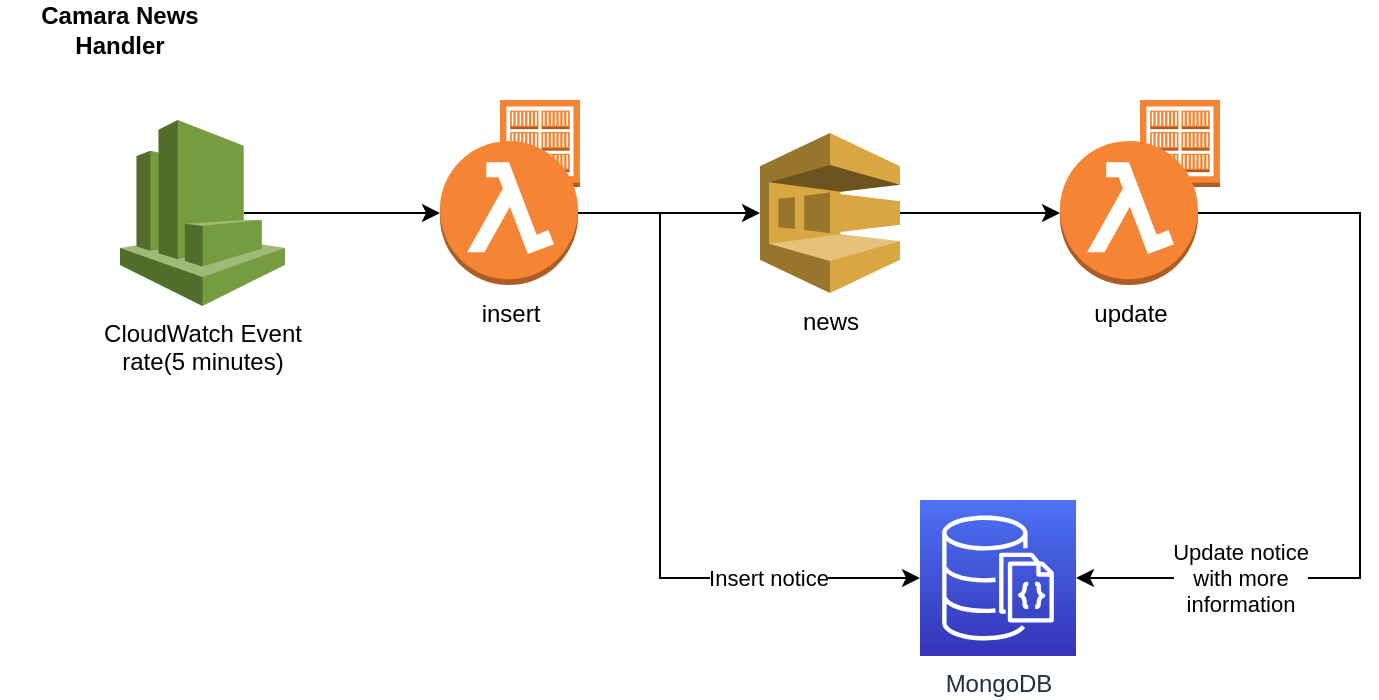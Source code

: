 <mxfile version="20.6.2" type="device"><diagram id="nViSKtCmFMtkrNA8wNJ9" name="Página-1"><mxGraphModel dx="946" dy="496" grid="1" gridSize="10" guides="1" tooltips="1" connect="1" arrows="1" fold="1" page="1" pageScale="1" pageWidth="827" pageHeight="1169" math="0" shadow="0"><root><mxCell id="0"/><mxCell id="1" parent="0"/><mxCell id="ZgrDqMrCrx2017h8_6gv-13" value="" style="outlineConnect=0;dashed=0;verticalLabelPosition=bottom;verticalAlign=top;align=center;html=1;shape=mxgraph.aws3.ecr_registry;fillColor=#F58534;gradientColor=none;" vertex="1" parent="1"><mxGeometry x="600" y="70" width="40" height="43.5" as="geometry"/></mxCell><mxCell id="ZgrDqMrCrx2017h8_6gv-1" value="" style="outlineConnect=0;dashed=0;verticalLabelPosition=bottom;verticalAlign=top;align=center;html=1;shape=mxgraph.aws3.ecr_registry;fillColor=#F58534;gradientColor=none;" vertex="1" parent="1"><mxGeometry x="280" y="70" width="40" height="43.5" as="geometry"/></mxCell><mxCell id="ZgrDqMrCrx2017h8_6gv-9" style="edgeStyle=orthogonalEdgeStyle;rounded=0;orthogonalLoop=1;jettySize=auto;html=1;exitX=1;exitY=0.5;exitDx=0;exitDy=0;exitPerimeter=0;" edge="1" parent="1" source="ZgrDqMrCrx2017h8_6gv-2" target="ZgrDqMrCrx2017h8_6gv-3"><mxGeometry relative="1" as="geometry"/></mxCell><mxCell id="ZgrDqMrCrx2017h8_6gv-11" style="edgeStyle=orthogonalEdgeStyle;rounded=0;orthogonalLoop=1;jettySize=auto;html=1;exitX=1;exitY=0.5;exitDx=0;exitDy=0;exitPerimeter=0;entryX=0;entryY=0.5;entryDx=0;entryDy=0;entryPerimeter=0;" edge="1" parent="1" source="ZgrDqMrCrx2017h8_6gv-2" target="ZgrDqMrCrx2017h8_6gv-5"><mxGeometry relative="1" as="geometry"><Array as="points"><mxPoint x="360" y="127"/><mxPoint x="360" y="309"/></Array></mxGeometry></mxCell><mxCell id="ZgrDqMrCrx2017h8_6gv-15" value="Insert notice" style="edgeLabel;html=1;align=center;verticalAlign=middle;resizable=0;points=[];" vertex="1" connectable="0" parent="ZgrDqMrCrx2017h8_6gv-11"><mxGeometry x="0.417" y="-2" relative="1" as="geometry"><mxPoint x="27" y="-2" as="offset"/></mxGeometry></mxCell><mxCell id="ZgrDqMrCrx2017h8_6gv-2" value="insert" style="outlineConnect=0;dashed=0;verticalLabelPosition=bottom;verticalAlign=top;align=center;html=1;shape=mxgraph.aws3.lambda_function;fillColor=#F58534;gradientColor=none;" vertex="1" parent="1"><mxGeometry x="250" y="90.5" width="69" height="72" as="geometry"/></mxCell><mxCell id="ZgrDqMrCrx2017h8_6gv-10" style="edgeStyle=orthogonalEdgeStyle;rounded=0;orthogonalLoop=1;jettySize=auto;html=1;exitX=1;exitY=0.5;exitDx=0;exitDy=0;exitPerimeter=0;" edge="1" parent="1" source="ZgrDqMrCrx2017h8_6gv-3" target="ZgrDqMrCrx2017h8_6gv-4"><mxGeometry relative="1" as="geometry"/></mxCell><mxCell id="ZgrDqMrCrx2017h8_6gv-3" value="news" style="outlineConnect=0;dashed=0;verticalLabelPosition=bottom;verticalAlign=top;align=center;html=1;shape=mxgraph.aws3.sqs;fillColor=#D9A741;gradientColor=none;" vertex="1" parent="1"><mxGeometry x="410" y="86.5" width="70" height="80" as="geometry"/></mxCell><mxCell id="ZgrDqMrCrx2017h8_6gv-12" style="edgeStyle=orthogonalEdgeStyle;rounded=0;orthogonalLoop=1;jettySize=auto;html=1;exitX=1;exitY=0.5;exitDx=0;exitDy=0;exitPerimeter=0;entryX=1;entryY=0.5;entryDx=0;entryDy=0;entryPerimeter=0;" edge="1" parent="1" source="ZgrDqMrCrx2017h8_6gv-4" target="ZgrDqMrCrx2017h8_6gv-5"><mxGeometry relative="1" as="geometry"><Array as="points"><mxPoint x="710" y="127"/><mxPoint x="710" y="309"/></Array></mxGeometry></mxCell><mxCell id="ZgrDqMrCrx2017h8_6gv-16" value="Update notice&lt;br&gt;with more&lt;br&gt;information" style="edgeLabel;html=1;align=center;verticalAlign=middle;resizable=0;points=[];" vertex="1" connectable="0" parent="ZgrDqMrCrx2017h8_6gv-12"><mxGeometry x="0.624" relative="1" as="geometry"><mxPoint x="6" as="offset"/></mxGeometry></mxCell><mxCell id="ZgrDqMrCrx2017h8_6gv-4" value="update" style="outlineConnect=0;dashed=0;verticalLabelPosition=bottom;verticalAlign=top;align=center;html=1;shape=mxgraph.aws3.lambda_function;fillColor=#F58534;gradientColor=none;" vertex="1" parent="1"><mxGeometry x="560" y="90.5" width="69" height="72" as="geometry"/></mxCell><mxCell id="ZgrDqMrCrx2017h8_6gv-5" value="MongoDB" style="sketch=0;points=[[0,0,0],[0.25,0,0],[0.5,0,0],[0.75,0,0],[1,0,0],[0,1,0],[0.25,1,0],[0.5,1,0],[0.75,1,0],[1,1,0],[0,0.25,0],[0,0.5,0],[0,0.75,0],[1,0.25,0],[1,0.5,0],[1,0.75,0]];outlineConnect=0;fontColor=#232F3E;gradientColor=#4D72F3;gradientDirection=north;fillColor=#3334B9;strokeColor=#ffffff;dashed=0;verticalLabelPosition=bottom;verticalAlign=top;align=center;html=1;fontSize=12;fontStyle=0;aspect=fixed;shape=mxgraph.aws4.resourceIcon;resIcon=mxgraph.aws4.documentdb_with_mongodb_compatibility;" vertex="1" parent="1"><mxGeometry x="490" y="270" width="78" height="78" as="geometry"/></mxCell><mxCell id="ZgrDqMrCrx2017h8_6gv-8" style="edgeStyle=orthogonalEdgeStyle;rounded=0;orthogonalLoop=1;jettySize=auto;html=1;exitX=0.75;exitY=0.5;exitDx=0;exitDy=0;exitPerimeter=0;" edge="1" parent="1" source="ZgrDqMrCrx2017h8_6gv-6" target="ZgrDqMrCrx2017h8_6gv-2"><mxGeometry relative="1" as="geometry"/></mxCell><mxCell id="ZgrDqMrCrx2017h8_6gv-6" value="CloudWatch Event&lt;br&gt;rate(5 minutes)" style="outlineConnect=0;dashed=0;verticalLabelPosition=bottom;verticalAlign=top;align=center;html=1;shape=mxgraph.aws3.cloudwatch;fillColor=#759C3E;gradientColor=none;" vertex="1" parent="1"><mxGeometry x="90" y="80" width="82.5" height="93" as="geometry"/></mxCell><mxCell id="ZgrDqMrCrx2017h8_6gv-14" value="Camara News Handler" style="text;html=1;strokeColor=none;fillColor=none;align=center;verticalAlign=middle;whiteSpace=wrap;rounded=0;fontStyle=1" vertex="1" parent="1"><mxGeometry x="30" y="20" width="120" height="30" as="geometry"/></mxCell></root></mxGraphModel></diagram></mxfile>